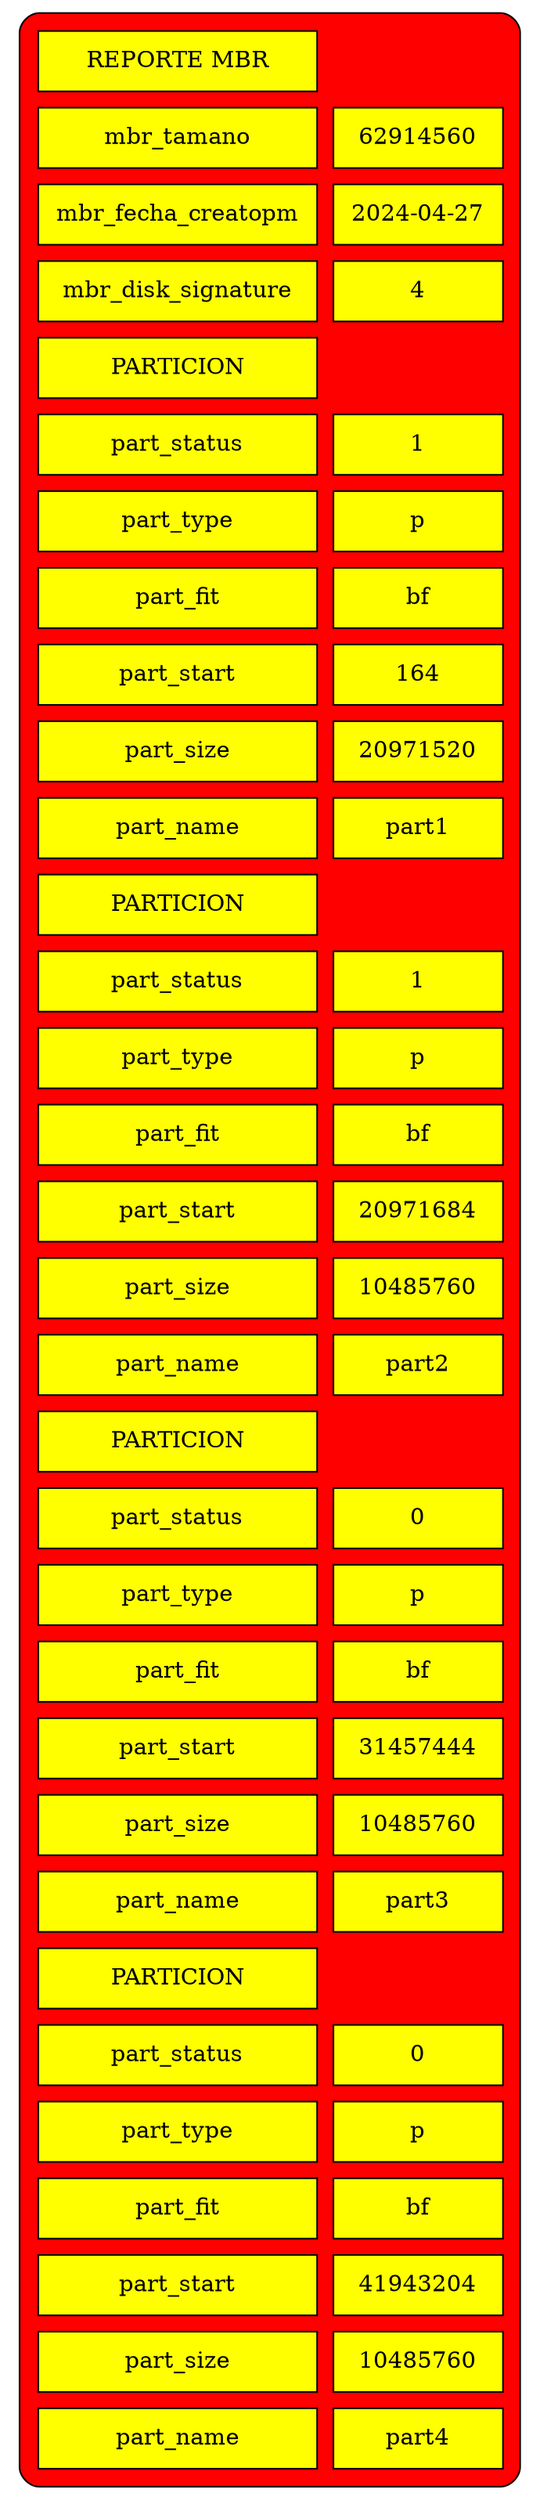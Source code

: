 digraph G {
	a0 [shape=none label=<
	<TABLE cellspacing="10" cellpadding="10" style="rounded" bgcolor="red">
	<TR>
	<TD bgcolor="yellow">REPORTE MBR</TD>
	</TR>

	<TR>
	<TD bgcolor="yellow">mbr_tamano</TD>
	<TD bgcolor="yellow">62914560</TD>
	</TR>
	<TR>
	<TD bgcolor="yellow">mbr_fecha_creatopm</TD>
	<TD bgcolor="yellow">2024-04-27</TD>
	</TR>
	<TR>
	<TD bgcolor="yellow">mbr_disk_signature</TD>
	<TD bgcolor="yellow">4</TD>
	</TR>
	<TR>
	<TD bgcolor="yellow">PARTICION</TD>
	</TR>

	<TR>
	<TD bgcolor="yellow">part_status</TD>
	<TD bgcolor="yellow">1</TD>
	</TR>
	<TR>
	<TD bgcolor="yellow">part_type</TD>
	<TD bgcolor="yellow">p</TD>
	</TR>
	<TR>
	<TD bgcolor="yellow">part_fit</TD>
	<TD bgcolor="yellow">bf</TD>
	</TR>
	<TR>
	<TD bgcolor="yellow">part_start</TD>
	<TD bgcolor="yellow">164</TD>
	</TR>
	<TR>
	<TD bgcolor="yellow">part_size</TD>
	<TD bgcolor="yellow">20971520</TD>
	</TR>
	<TR>
	<TD bgcolor="yellow">part_name</TD>
	<TD bgcolor="yellow">part1</TD>
	</TR>
	<TR>
	<TD bgcolor="yellow">PARTICION</TD>
	</TR>

	<TR>
	<TD bgcolor="yellow">part_status</TD>
	<TD bgcolor="yellow">1</TD>
	</TR>
	<TR>
	<TD bgcolor="yellow">part_type</TD>
	<TD bgcolor="yellow">p</TD>
	</TR>
	<TR>
	<TD bgcolor="yellow">part_fit</TD>
	<TD bgcolor="yellow">bf</TD>
	</TR>
	<TR>
	<TD bgcolor="yellow">part_start</TD>
	<TD bgcolor="yellow">20971684</TD>
	</TR>
	<TR>
	<TD bgcolor="yellow">part_size</TD>
	<TD bgcolor="yellow">10485760</TD>
	</TR>
	<TR>
	<TD bgcolor="yellow">part_name</TD>
	<TD bgcolor="yellow">part2</TD>
	</TR>
	<TR>
	<TD bgcolor="yellow">PARTICION</TD>
	</TR>

	<TR>
	<TD bgcolor="yellow">part_status</TD>
	<TD bgcolor="yellow">0</TD>
	</TR>
	<TR>
	<TD bgcolor="yellow">part_type</TD>
	<TD bgcolor="yellow">p</TD>
	</TR>
	<TR>
	<TD bgcolor="yellow">part_fit</TD>
	<TD bgcolor="yellow">bf</TD>
	</TR>
	<TR>
	<TD bgcolor="yellow">part_start</TD>
	<TD bgcolor="yellow">31457444</TD>
	</TR>
	<TR>
	<TD bgcolor="yellow">part_size</TD>
	<TD bgcolor="yellow">10485760</TD>
	</TR>
	<TR>
	<TD bgcolor="yellow">part_name</TD>
	<TD bgcolor="yellow">part3</TD>
	</TR>
	<TR>
	<TD bgcolor="yellow">PARTICION</TD>
	</TR>

	<TR>
	<TD bgcolor="yellow">part_status</TD>
	<TD bgcolor="yellow">0</TD>
	</TR>
	<TR>
	<TD bgcolor="yellow">part_type</TD>
	<TD bgcolor="yellow">p</TD>
	</TR>
	<TR>
	<TD bgcolor="yellow">part_fit</TD>
	<TD bgcolor="yellow">bf</TD>
	</TR>
	<TR>
	<TD bgcolor="yellow">part_start</TD>
	<TD bgcolor="yellow">41943204</TD>
	</TR>
	<TR>
	<TD bgcolor="yellow">part_size</TD>
	<TD bgcolor="yellow">10485760</TD>
	</TR>
	<TR>
	<TD bgcolor="yellow">part_name</TD>
	<TD bgcolor="yellow">part4</TD>
	</TR>
	</TABLE>>];
}